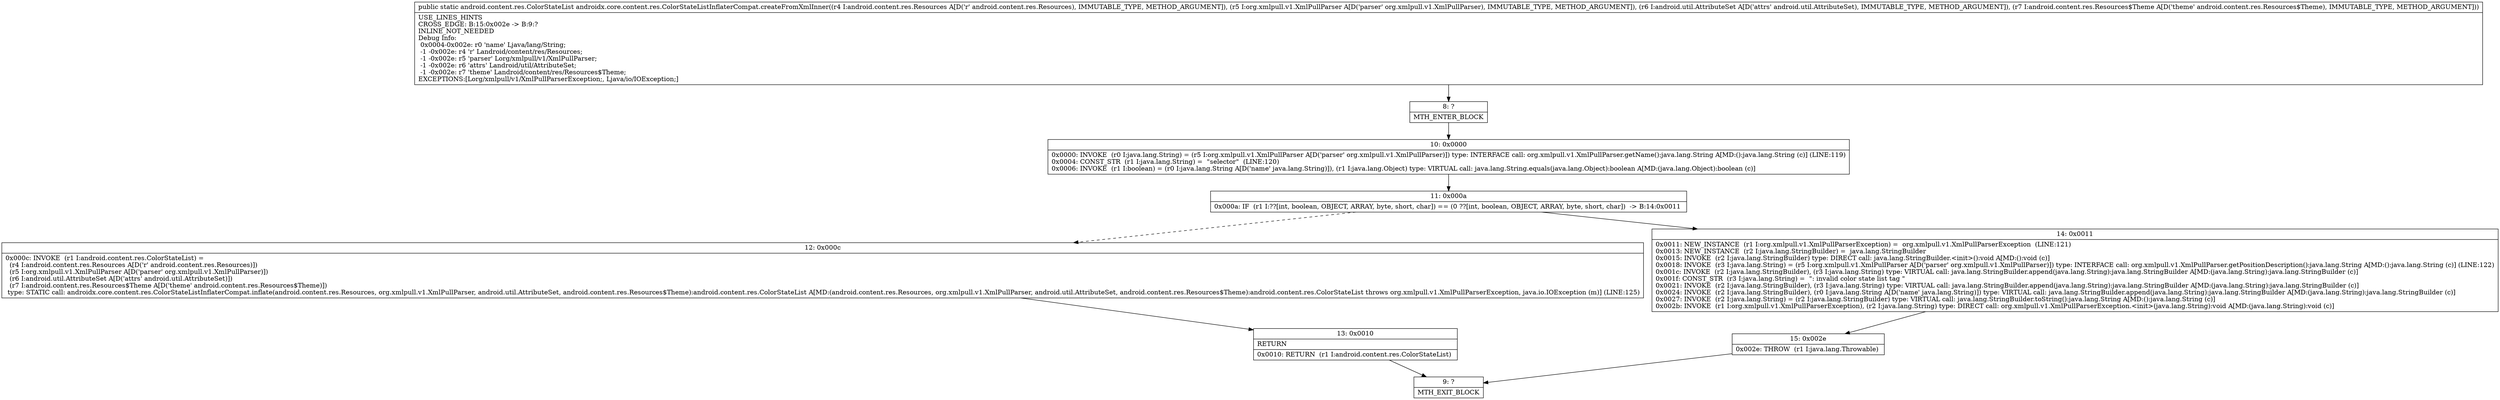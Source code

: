 digraph "CFG forandroidx.core.content.res.ColorStateListInflaterCompat.createFromXmlInner(Landroid\/content\/res\/Resources;Lorg\/xmlpull\/v1\/XmlPullParser;Landroid\/util\/AttributeSet;Landroid\/content\/res\/Resources$Theme;)Landroid\/content\/res\/ColorStateList;" {
Node_8 [shape=record,label="{8\:\ ?|MTH_ENTER_BLOCK\l}"];
Node_10 [shape=record,label="{10\:\ 0x0000|0x0000: INVOKE  (r0 I:java.lang.String) = (r5 I:org.xmlpull.v1.XmlPullParser A[D('parser' org.xmlpull.v1.XmlPullParser)]) type: INTERFACE call: org.xmlpull.v1.XmlPullParser.getName():java.lang.String A[MD:():java.lang.String (c)] (LINE:119)\l0x0004: CONST_STR  (r1 I:java.lang.String) =  \"selector\"  (LINE:120)\l0x0006: INVOKE  (r1 I:boolean) = (r0 I:java.lang.String A[D('name' java.lang.String)]), (r1 I:java.lang.Object) type: VIRTUAL call: java.lang.String.equals(java.lang.Object):boolean A[MD:(java.lang.Object):boolean (c)]\l}"];
Node_11 [shape=record,label="{11\:\ 0x000a|0x000a: IF  (r1 I:??[int, boolean, OBJECT, ARRAY, byte, short, char]) == (0 ??[int, boolean, OBJECT, ARRAY, byte, short, char])  \-\> B:14:0x0011 \l}"];
Node_12 [shape=record,label="{12\:\ 0x000c|0x000c: INVOKE  (r1 I:android.content.res.ColorStateList) = \l  (r4 I:android.content.res.Resources A[D('r' android.content.res.Resources)])\l  (r5 I:org.xmlpull.v1.XmlPullParser A[D('parser' org.xmlpull.v1.XmlPullParser)])\l  (r6 I:android.util.AttributeSet A[D('attrs' android.util.AttributeSet)])\l  (r7 I:android.content.res.Resources$Theme A[D('theme' android.content.res.Resources$Theme)])\l type: STATIC call: androidx.core.content.res.ColorStateListInflaterCompat.inflate(android.content.res.Resources, org.xmlpull.v1.XmlPullParser, android.util.AttributeSet, android.content.res.Resources$Theme):android.content.res.ColorStateList A[MD:(android.content.res.Resources, org.xmlpull.v1.XmlPullParser, android.util.AttributeSet, android.content.res.Resources$Theme):android.content.res.ColorStateList throws org.xmlpull.v1.XmlPullParserException, java.io.IOException (m)] (LINE:125)\l}"];
Node_13 [shape=record,label="{13\:\ 0x0010|RETURN\l|0x0010: RETURN  (r1 I:android.content.res.ColorStateList) \l}"];
Node_9 [shape=record,label="{9\:\ ?|MTH_EXIT_BLOCK\l}"];
Node_14 [shape=record,label="{14\:\ 0x0011|0x0011: NEW_INSTANCE  (r1 I:org.xmlpull.v1.XmlPullParserException) =  org.xmlpull.v1.XmlPullParserException  (LINE:121)\l0x0013: NEW_INSTANCE  (r2 I:java.lang.StringBuilder) =  java.lang.StringBuilder \l0x0015: INVOKE  (r2 I:java.lang.StringBuilder) type: DIRECT call: java.lang.StringBuilder.\<init\>():void A[MD:():void (c)]\l0x0018: INVOKE  (r3 I:java.lang.String) = (r5 I:org.xmlpull.v1.XmlPullParser A[D('parser' org.xmlpull.v1.XmlPullParser)]) type: INTERFACE call: org.xmlpull.v1.XmlPullParser.getPositionDescription():java.lang.String A[MD:():java.lang.String (c)] (LINE:122)\l0x001c: INVOKE  (r2 I:java.lang.StringBuilder), (r3 I:java.lang.String) type: VIRTUAL call: java.lang.StringBuilder.append(java.lang.String):java.lang.StringBuilder A[MD:(java.lang.String):java.lang.StringBuilder (c)]\l0x001f: CONST_STR  (r3 I:java.lang.String) =  \": invalid color state list tag \" \l0x0021: INVOKE  (r2 I:java.lang.StringBuilder), (r3 I:java.lang.String) type: VIRTUAL call: java.lang.StringBuilder.append(java.lang.String):java.lang.StringBuilder A[MD:(java.lang.String):java.lang.StringBuilder (c)]\l0x0024: INVOKE  (r2 I:java.lang.StringBuilder), (r0 I:java.lang.String A[D('name' java.lang.String)]) type: VIRTUAL call: java.lang.StringBuilder.append(java.lang.String):java.lang.StringBuilder A[MD:(java.lang.String):java.lang.StringBuilder (c)]\l0x0027: INVOKE  (r2 I:java.lang.String) = (r2 I:java.lang.StringBuilder) type: VIRTUAL call: java.lang.StringBuilder.toString():java.lang.String A[MD:():java.lang.String (c)]\l0x002b: INVOKE  (r1 I:org.xmlpull.v1.XmlPullParserException), (r2 I:java.lang.String) type: DIRECT call: org.xmlpull.v1.XmlPullParserException.\<init\>(java.lang.String):void A[MD:(java.lang.String):void (c)]\l}"];
Node_15 [shape=record,label="{15\:\ 0x002e|0x002e: THROW  (r1 I:java.lang.Throwable) \l}"];
MethodNode[shape=record,label="{public static android.content.res.ColorStateList androidx.core.content.res.ColorStateListInflaterCompat.createFromXmlInner((r4 I:android.content.res.Resources A[D('r' android.content.res.Resources), IMMUTABLE_TYPE, METHOD_ARGUMENT]), (r5 I:org.xmlpull.v1.XmlPullParser A[D('parser' org.xmlpull.v1.XmlPullParser), IMMUTABLE_TYPE, METHOD_ARGUMENT]), (r6 I:android.util.AttributeSet A[D('attrs' android.util.AttributeSet), IMMUTABLE_TYPE, METHOD_ARGUMENT]), (r7 I:android.content.res.Resources$Theme A[D('theme' android.content.res.Resources$Theme), IMMUTABLE_TYPE, METHOD_ARGUMENT]))  | USE_LINES_HINTS\lCROSS_EDGE: B:15:0x002e \-\> B:9:?\lINLINE_NOT_NEEDED\lDebug Info:\l  0x0004\-0x002e: r0 'name' Ljava\/lang\/String;\l  \-1 \-0x002e: r4 'r' Landroid\/content\/res\/Resources;\l  \-1 \-0x002e: r5 'parser' Lorg\/xmlpull\/v1\/XmlPullParser;\l  \-1 \-0x002e: r6 'attrs' Landroid\/util\/AttributeSet;\l  \-1 \-0x002e: r7 'theme' Landroid\/content\/res\/Resources$Theme;\lEXCEPTIONS:[Lorg\/xmlpull\/v1\/XmlPullParserException;, Ljava\/io\/IOException;]\l}"];
MethodNode -> Node_8;Node_8 -> Node_10;
Node_10 -> Node_11;
Node_11 -> Node_12[style=dashed];
Node_11 -> Node_14;
Node_12 -> Node_13;
Node_13 -> Node_9;
Node_14 -> Node_15;
Node_15 -> Node_9;
}

